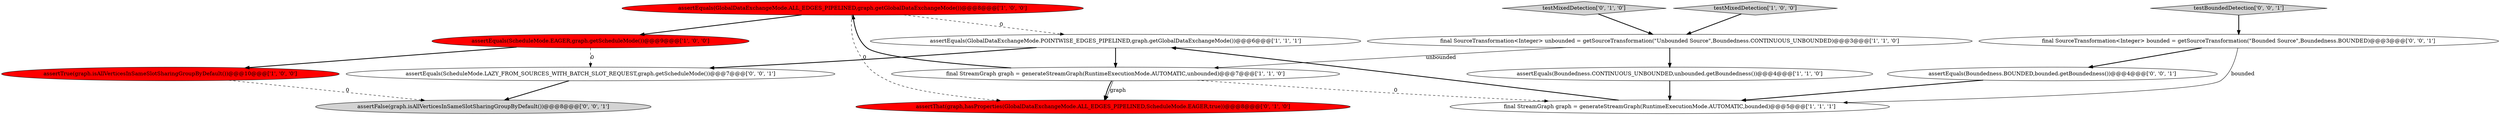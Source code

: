 digraph {
5 [style = filled, label = "assertTrue(graph.isAllVerticesInSameSlotSharingGroupByDefault())@@@10@@@['1', '0', '0']", fillcolor = red, shape = ellipse image = "AAA1AAABBB1BBB"];
15 [style = filled, label = "testBoundedDetection['0', '0', '1']", fillcolor = lightgray, shape = diamond image = "AAA0AAABBB3BBB"];
1 [style = filled, label = "final StreamGraph graph = generateStreamGraph(RuntimeExecutionMode.AUTOMATIC,unbounded)@@@7@@@['1', '1', '0']", fillcolor = white, shape = ellipse image = "AAA0AAABBB1BBB"];
3 [style = filled, label = "testMixedDetection['1', '0', '0']", fillcolor = lightgray, shape = diamond image = "AAA0AAABBB1BBB"];
0 [style = filled, label = "final StreamGraph graph = generateStreamGraph(RuntimeExecutionMode.AUTOMATIC,bounded)@@@5@@@['1', '1', '1']", fillcolor = white, shape = ellipse image = "AAA0AAABBB1BBB"];
6 [style = filled, label = "assertEquals(Boundedness.CONTINUOUS_UNBOUNDED,unbounded.getBoundedness())@@@4@@@['1', '1', '0']", fillcolor = white, shape = ellipse image = "AAA0AAABBB1BBB"];
9 [style = filled, label = "testMixedDetection['0', '1', '0']", fillcolor = lightgray, shape = diamond image = "AAA0AAABBB2BBB"];
4 [style = filled, label = "assertEquals(ScheduleMode.EAGER,graph.getScheduleMode())@@@9@@@['1', '0', '0']", fillcolor = red, shape = ellipse image = "AAA1AAABBB1BBB"];
7 [style = filled, label = "final SourceTransformation<Integer> unbounded = getSourceTransformation(\"Unbounded Source\",Boundedness.CONTINUOUS_UNBOUNDED)@@@3@@@['1', '1', '0']", fillcolor = white, shape = ellipse image = "AAA0AAABBB1BBB"];
11 [style = filled, label = "assertEquals(ScheduleMode.LAZY_FROM_SOURCES_WITH_BATCH_SLOT_REQUEST,graph.getScheduleMode())@@@7@@@['0', '0', '1']", fillcolor = white, shape = ellipse image = "AAA0AAABBB3BBB"];
10 [style = filled, label = "assertThat(graph,hasProperties(GlobalDataExchangeMode.ALL_EDGES_PIPELINED,ScheduleMode.EAGER,true))@@@8@@@['0', '1', '0']", fillcolor = red, shape = ellipse image = "AAA1AAABBB2BBB"];
12 [style = filled, label = "assertFalse(graph.isAllVerticesInSameSlotSharingGroupByDefault())@@@8@@@['0', '0', '1']", fillcolor = lightgray, shape = ellipse image = "AAA0AAABBB3BBB"];
13 [style = filled, label = "final SourceTransformation<Integer> bounded = getSourceTransformation(\"Bounded Source\",Boundedness.BOUNDED)@@@3@@@['0', '0', '1']", fillcolor = white, shape = ellipse image = "AAA0AAABBB3BBB"];
14 [style = filled, label = "assertEquals(Boundedness.BOUNDED,bounded.getBoundedness())@@@4@@@['0', '0', '1']", fillcolor = white, shape = ellipse image = "AAA0AAABBB3BBB"];
8 [style = filled, label = "assertEquals(GlobalDataExchangeMode.ALL_EDGES_PIPELINED,graph.getGlobalDataExchangeMode())@@@8@@@['1', '0', '0']", fillcolor = red, shape = ellipse image = "AAA1AAABBB1BBB"];
2 [style = filled, label = "assertEquals(GlobalDataExchangeMode.POINTWISE_EDGES_PIPELINED,graph.getGlobalDataExchangeMode())@@@6@@@['1', '1', '1']", fillcolor = white, shape = ellipse image = "AAA0AAABBB1BBB"];
15->13 [style = bold, label=""];
5->12 [style = dashed, label="0"];
1->8 [style = bold, label=""];
8->10 [style = dashed, label="0"];
13->0 [style = solid, label="bounded"];
2->1 [style = bold, label=""];
0->2 [style = bold, label=""];
11->12 [style = bold, label=""];
6->0 [style = bold, label=""];
8->2 [style = dashed, label="0"];
9->7 [style = bold, label=""];
1->10 [style = solid, label="graph"];
14->0 [style = bold, label=""];
3->7 [style = bold, label=""];
7->6 [style = bold, label=""];
7->1 [style = solid, label="unbounded"];
8->4 [style = bold, label=""];
4->11 [style = dashed, label="0"];
1->10 [style = bold, label=""];
4->5 [style = bold, label=""];
13->14 [style = bold, label=""];
2->11 [style = bold, label=""];
1->0 [style = dashed, label="0"];
}
